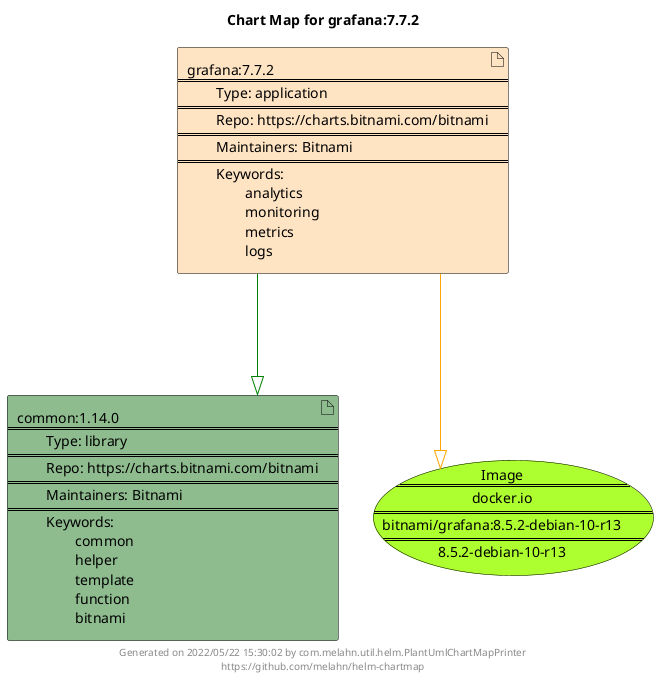 @startuml
skinparam linetype ortho
skinparam backgroundColor white
skinparam usecaseBorderColor black
skinparam usecaseArrowColor LightSlateGray
skinparam artifactBorderColor black
skinparam artifactArrowColor LightSlateGray

title Chart Map for grafana:7.7.2

'There are 2 referenced Helm Charts
artifact "common:1.14.0\n====\n\tType: library\n====\n\tRepo: https://charts.bitnami.com/bitnami\n====\n\tMaintainers: Bitnami\n====\n\tKeywords: \n\t\tcommon\n\t\thelper\n\t\ttemplate\n\t\tfunction\n\t\tbitnami" as common_1_14_0 #DarkSeaGreen
artifact "grafana:7.7.2\n====\n\tType: application\n====\n\tRepo: https://charts.bitnami.com/bitnami\n====\n\tMaintainers: Bitnami\n====\n\tKeywords: \n\t\tanalytics\n\t\tmonitoring\n\t\tmetrics\n\t\tlogs" as grafana_7_7_2 #Bisque

'There is one referenced Docker Image
usecase "Image\n====\ndocker.io\n====\nbitnami/grafana:8.5.2-debian-10-r13\n====\n8.5.2-debian-10-r13" as docker_io_bitnami_grafana_8_5_2_debian_10_r13 #GreenYellow

'Chart Dependencies
grafana_7_7_2--[#green]-|>common_1_14_0
grafana_7_7_2--[#orange]-|>docker_io_bitnami_grafana_8_5_2_debian_10_r13

center footer Generated on 2022/05/22 15:30:02 by com.melahn.util.helm.PlantUmlChartMapPrinter\nhttps://github.com/melahn/helm-chartmap
@enduml

